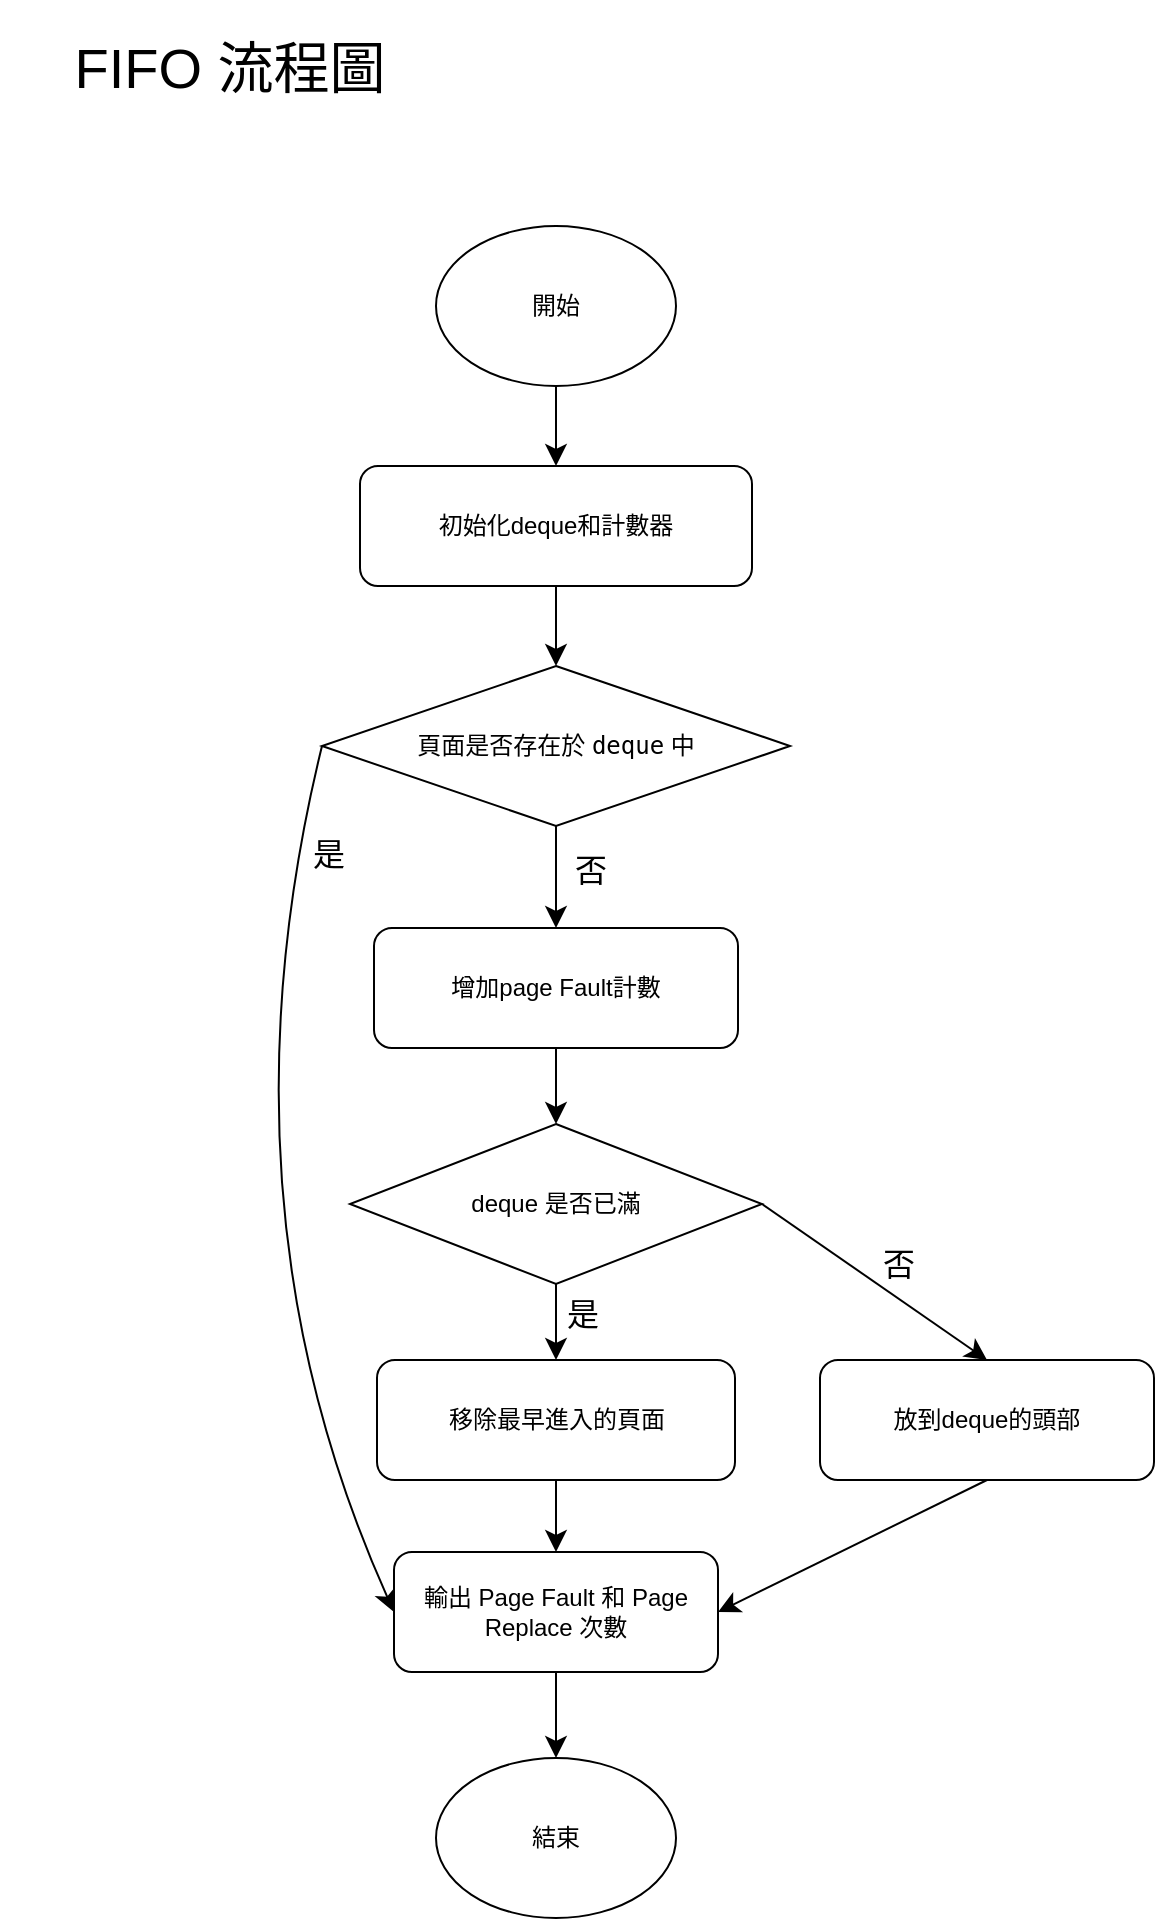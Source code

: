 <mxfile version="25.0.3">
  <diagram name="第 1 页" id="rZ7J571amCKqR3UiTrEj">
    <mxGraphModel dx="1368" dy="801" grid="0" gridSize="10" guides="1" tooltips="1" connect="1" arrows="1" fold="1" page="0" pageScale="1" pageWidth="827" pageHeight="1169" math="0" shadow="0">
      <root>
        <mxCell id="0" />
        <mxCell id="1" parent="0" />
        <mxCell id="m5dvr489kQ_kgwwVEzPB-1" style="edgeStyle=none;curved=1;rounded=0;orthogonalLoop=1;jettySize=auto;html=1;fontSize=12;startSize=8;endSize=8;" edge="1" parent="1" source="m5dvr489kQ_kgwwVEzPB-2" target="m5dvr489kQ_kgwwVEzPB-4">
          <mxGeometry relative="1" as="geometry" />
        </mxCell>
        <mxCell id="m5dvr489kQ_kgwwVEzPB-2" value="開始" style="ellipse;whiteSpace=wrap;html=1;" vertex="1" parent="1">
          <mxGeometry x="258" y="153" width="120" height="80" as="geometry" />
        </mxCell>
        <mxCell id="m5dvr489kQ_kgwwVEzPB-3" style="edgeStyle=none;curved=1;rounded=0;orthogonalLoop=1;jettySize=auto;html=1;exitX=0.5;exitY=1;exitDx=0;exitDy=0;fontSize=12;startSize=8;endSize=8;" edge="1" parent="1" source="m5dvr489kQ_kgwwVEzPB-4" target="m5dvr489kQ_kgwwVEzPB-7">
          <mxGeometry relative="1" as="geometry" />
        </mxCell>
        <mxCell id="m5dvr489kQ_kgwwVEzPB-4" value="初始化deque和計數器" style="rounded=1;whiteSpace=wrap;html=1;" vertex="1" parent="1">
          <mxGeometry x="220" y="273" width="196" height="60" as="geometry" />
        </mxCell>
        <mxCell id="m5dvr489kQ_kgwwVEzPB-5" style="edgeStyle=none;curved=1;rounded=0;orthogonalLoop=1;jettySize=auto;html=1;exitX=0.5;exitY=1;exitDx=0;exitDy=0;entryX=0.5;entryY=0;entryDx=0;entryDy=0;fontSize=12;startSize=8;endSize=8;" edge="1" parent="1" source="m5dvr489kQ_kgwwVEzPB-7" target="m5dvr489kQ_kgwwVEzPB-9">
          <mxGeometry relative="1" as="geometry" />
        </mxCell>
        <mxCell id="m5dvr489kQ_kgwwVEzPB-6" style="edgeStyle=none;curved=1;rounded=0;orthogonalLoop=1;jettySize=auto;html=1;exitX=0;exitY=0.5;exitDx=0;exitDy=0;entryX=0;entryY=0.5;entryDx=0;entryDy=0;fontSize=12;startSize=8;endSize=8;" edge="1" parent="1" source="m5dvr489kQ_kgwwVEzPB-7" target="m5dvr489kQ_kgwwVEzPB-21">
          <mxGeometry relative="1" as="geometry">
            <Array as="points">
              <mxPoint x="145" y="641" />
            </Array>
          </mxGeometry>
        </mxCell>
        <mxCell id="m5dvr489kQ_kgwwVEzPB-7" value="&lt;p data-pm-slice=&quot;1 1 [&amp;quot;ordered_list&amp;quot;,{&amp;quot;spread&amp;quot;:false,&amp;quot;startingNumber&amp;quot;:1,&amp;quot;start&amp;quot;:594,&amp;quot;end&amp;quot;:757},&amp;quot;regular_list_item&amp;quot;,{&amp;quot;start&amp;quot;:637,&amp;quot;end&amp;quot;:717}]&quot;&gt;頁面是否存在於 &lt;code&gt;deque&lt;/code&gt; 中&lt;/p&gt;" style="rhombus;whiteSpace=wrap;html=1;" vertex="1" parent="1">
          <mxGeometry x="201" y="373" width="234" height="80" as="geometry" />
        </mxCell>
        <mxCell id="m5dvr489kQ_kgwwVEzPB-8" style="edgeStyle=none;curved=1;rounded=0;orthogonalLoop=1;jettySize=auto;html=1;entryX=0.5;entryY=0;entryDx=0;entryDy=0;fontSize=12;startSize=8;endSize=8;" edge="1" parent="1" source="m5dvr489kQ_kgwwVEzPB-9" target="m5dvr489kQ_kgwwVEzPB-13">
          <mxGeometry relative="1" as="geometry" />
        </mxCell>
        <mxCell id="m5dvr489kQ_kgwwVEzPB-9" value="增加page Fault計數" style="rounded=1;whiteSpace=wrap;html=1;" vertex="1" parent="1">
          <mxGeometry x="227" y="504" width="182" height="60" as="geometry" />
        </mxCell>
        <mxCell id="m5dvr489kQ_kgwwVEzPB-10" value="否" style="text;html=1;align=center;verticalAlign=middle;resizable=0;points=[];autosize=1;strokeColor=none;fillColor=none;fontSize=16;" vertex="1" parent="1">
          <mxGeometry x="317.5" y="459.5" width="34" height="31" as="geometry" />
        </mxCell>
        <mxCell id="m5dvr489kQ_kgwwVEzPB-11" style="edgeStyle=none;curved=1;rounded=0;orthogonalLoop=1;jettySize=auto;html=1;entryX=0.5;entryY=0;entryDx=0;entryDy=0;fontSize=12;startSize=8;endSize=8;" edge="1" parent="1" source="m5dvr489kQ_kgwwVEzPB-13" target="m5dvr489kQ_kgwwVEzPB-15">
          <mxGeometry relative="1" as="geometry" />
        </mxCell>
        <mxCell id="m5dvr489kQ_kgwwVEzPB-12" style="edgeStyle=none;curved=1;rounded=0;orthogonalLoop=1;jettySize=auto;html=1;entryX=0.5;entryY=0;entryDx=0;entryDy=0;fontSize=12;startSize=8;endSize=8;exitX=1;exitY=0.5;exitDx=0;exitDy=0;" edge="1" parent="1" source="m5dvr489kQ_kgwwVEzPB-13" target="m5dvr489kQ_kgwwVEzPB-18">
          <mxGeometry relative="1" as="geometry" />
        </mxCell>
        <mxCell id="m5dvr489kQ_kgwwVEzPB-13" value="deque 是否已滿" style="rhombus;whiteSpace=wrap;html=1;" vertex="1" parent="1">
          <mxGeometry x="215" y="602" width="206" height="80" as="geometry" />
        </mxCell>
        <mxCell id="m5dvr489kQ_kgwwVEzPB-14" style="edgeStyle=none;curved=1;rounded=0;orthogonalLoop=1;jettySize=auto;html=1;fontSize=12;startSize=8;endSize=8;" edge="1" parent="1" source="m5dvr489kQ_kgwwVEzPB-15" target="m5dvr489kQ_kgwwVEzPB-21">
          <mxGeometry relative="1" as="geometry" />
        </mxCell>
        <mxCell id="m5dvr489kQ_kgwwVEzPB-15" value="&lt;p data-pm-slice=&quot;1 1 [&amp;quot;ordered_list&amp;quot;,{&amp;quot;spread&amp;quot;:false,&amp;quot;startingNumber&amp;quot;:1,&amp;quot;start&amp;quot;:365,&amp;quot;end&amp;quot;:570},&amp;quot;regular_list_item&amp;quot;,{&amp;quot;start&amp;quot;:391,&amp;quot;end&amp;quot;:529},&amp;quot;list&amp;quot;,{&amp;quot;spread&amp;quot;:false,&amp;quot;start&amp;quot;:413,&amp;quot;end&amp;quot;:529},&amp;quot;regular_list_item&amp;quot;,{&amp;quot;start&amp;quot;:413,&amp;quot;end&amp;quot;:529},&amp;quot;list&amp;quot;,{&amp;quot;spread&amp;quot;:false,&amp;quot;start&amp;quot;:439,&amp;quot;end&amp;quot;:529},&amp;quot;regular_list_item&amp;quot;,{&amp;quot;start&amp;quot;:451,&amp;quot;end&amp;quot;:529},&amp;quot;list&amp;quot;,{&amp;quot;spread&amp;quot;:false,&amp;quot;start&amp;quot;:463,&amp;quot;end&amp;quot;:529},&amp;quot;regular_list_item&amp;quot;,{&amp;quot;start&amp;quot;:489,&amp;quot;end&amp;quot;:506}]&quot;&gt;移除最早進入的頁面&lt;/p&gt;" style="rounded=1;whiteSpace=wrap;html=1;" vertex="1" parent="1">
          <mxGeometry x="228.5" y="720" width="179" height="60" as="geometry" />
        </mxCell>
        <mxCell id="m5dvr489kQ_kgwwVEzPB-16" value="是" style="text;html=1;align=center;verticalAlign=middle;resizable=0;points=[];autosize=1;strokeColor=none;fillColor=none;fontSize=16;" vertex="1" parent="1">
          <mxGeometry x="313.5" y="681.5" width="34" height="31" as="geometry" />
        </mxCell>
        <mxCell id="m5dvr489kQ_kgwwVEzPB-17" style="edgeStyle=none;curved=1;rounded=0;orthogonalLoop=1;jettySize=auto;html=1;exitX=0.5;exitY=1;exitDx=0;exitDy=0;entryX=1;entryY=0.5;entryDx=0;entryDy=0;fontSize=12;startSize=8;endSize=8;" edge="1" parent="1" source="m5dvr489kQ_kgwwVEzPB-18" target="m5dvr489kQ_kgwwVEzPB-21">
          <mxGeometry relative="1" as="geometry" />
        </mxCell>
        <mxCell id="m5dvr489kQ_kgwwVEzPB-18" value="放到deque&lt;span style=&quot;background-color: initial;&quot;&gt;的頭部&lt;/span&gt;" style="rounded=1;whiteSpace=wrap;html=1;" vertex="1" parent="1">
          <mxGeometry x="450" y="720" width="167" height="60" as="geometry" />
        </mxCell>
        <mxCell id="m5dvr489kQ_kgwwVEzPB-19" value="否" style="text;html=1;align=center;verticalAlign=middle;resizable=0;points=[];autosize=1;strokeColor=none;fillColor=none;fontSize=16;" vertex="1" parent="1">
          <mxGeometry x="471.5" y="656.5" width="34" height="31" as="geometry" />
        </mxCell>
        <mxCell id="m5dvr489kQ_kgwwVEzPB-20" style="edgeStyle=none;curved=1;rounded=0;orthogonalLoop=1;jettySize=auto;html=1;exitX=0.5;exitY=1;exitDx=0;exitDy=0;fontSize=12;startSize=8;endSize=8;" edge="1" parent="1" source="m5dvr489kQ_kgwwVEzPB-21" target="m5dvr489kQ_kgwwVEzPB-23">
          <mxGeometry relative="1" as="geometry" />
        </mxCell>
        <mxCell id="m5dvr489kQ_kgwwVEzPB-21" value="&lt;p data-pm-slice=&quot;1 1 [&amp;quot;ordered_list&amp;quot;,{&amp;quot;spread&amp;quot;:false,&amp;quot;startingNumber&amp;quot;:1,&amp;quot;start&amp;quot;:365,&amp;quot;end&amp;quot;:570},&amp;quot;regular_list_item&amp;quot;,{&amp;quot;start&amp;quot;:530,&amp;quot;end&amp;quot;:564}]&quot;&gt;輸出 Page Fault 和 Page Replace 次數&lt;/p&gt;" style="rounded=1;whiteSpace=wrap;html=1;" vertex="1" parent="1">
          <mxGeometry x="237" y="816" width="162" height="60" as="geometry" />
        </mxCell>
        <mxCell id="m5dvr489kQ_kgwwVEzPB-22" value="是" style="text;html=1;align=center;verticalAlign=middle;resizable=0;points=[];autosize=1;strokeColor=none;fillColor=none;fontSize=16;" vertex="1" parent="1">
          <mxGeometry x="186.5" y="451.5" width="34" height="31" as="geometry" />
        </mxCell>
        <mxCell id="m5dvr489kQ_kgwwVEzPB-23" value="結束" style="ellipse;whiteSpace=wrap;html=1;" vertex="1" parent="1">
          <mxGeometry x="258" y="919" width="120" height="80" as="geometry" />
        </mxCell>
        <mxCell id="m5dvr489kQ_kgwwVEzPB-24" value="&lt;font style=&quot;font-size: 28px;&quot;&gt;FIFO 流程圖&lt;/font&gt;" style="text;html=1;align=center;verticalAlign=middle;whiteSpace=wrap;rounded=0;fontSize=16;" vertex="1" parent="1">
          <mxGeometry x="40" y="40" width="230" height="68" as="geometry" />
        </mxCell>
      </root>
    </mxGraphModel>
  </diagram>
</mxfile>
